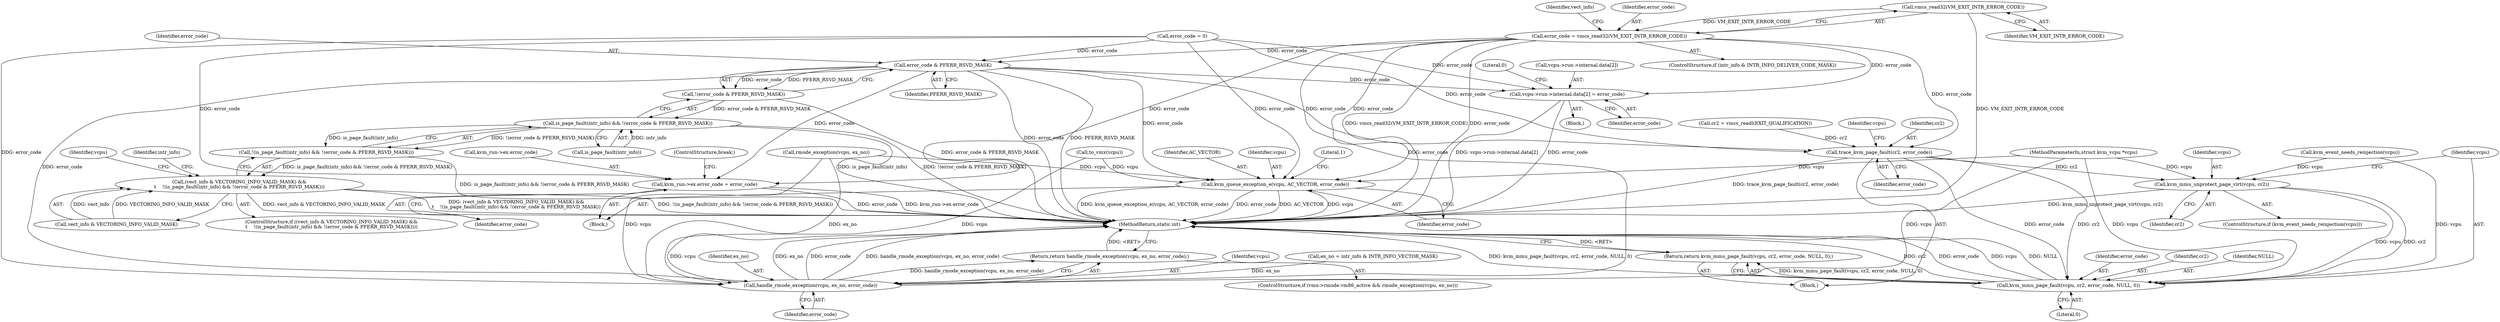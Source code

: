 digraph "0_linux_ef85b67385436ddc1998f45f1d6a210f935b3388@API" {
"1000193" [label="(Call,vmcs_read32(VM_EXIT_INTR_ERROR_CODE))"];
"1000191" [label="(Call,error_code = vmcs_read32(VM_EXIT_INTR_ERROR_CODE))"];
"1000205" [label="(Call,error_code & PFERR_RSVD_MASK)"];
"1000204" [label="(Call,!(error_code & PFERR_RSVD_MASK))"];
"1000201" [label="(Call,is_page_fault(intr_info) && !(error_code & PFERR_RSVD_MASK))"];
"1000200" [label="(Call,!(is_page_fault(intr_info) && !(error_code & PFERR_RSVD_MASK)))"];
"1000196" [label="(Call,(vect_info & VECTORING_INFO_VALID_MASK) &&\n\t    !(is_page_fault(intr_info) && !(error_code & PFERR_RSVD_MASK)))"];
"1000256" [label="(Call,vcpu->run->internal.data[2] = error_code)"];
"1000279" [label="(Call,trace_kvm_page_fault(cr2, error_code))"];
"1000285" [label="(Call,kvm_mmu_unprotect_page_virt(vcpu, cr2))"];
"1000289" [label="(Call,kvm_mmu_page_fault(vcpu, cr2, error_code, NULL, 0))"];
"1000288" [label="(Return,return kvm_mmu_page_fault(vcpu, cr2, error_code, NULL, 0);)"];
"1000311" [label="(Call,handle_rmode_exception(vcpu, ex_no, error_code))"];
"1000310" [label="(Return,return handle_rmode_exception(vcpu, ex_no, error_code);)"];
"1000319" [label="(Call,kvm_queue_exception_e(vcpu, AC_VECTOR, error_code))"];
"1000444" [label="(Call,kvm_run->ex.error_code = error_code)"];
"1000283" [label="(Call,kvm_event_needs_reinjection(vcpu))"];
"1000444" [label="(Call,kvm_run->ex.error_code = error_code)"];
"1000193" [label="(Call,vmcs_read32(VM_EXIT_INTR_ERROR_CODE))"];
"1000195" [label="(ControlStructure,if ((vect_info & VECTORING_INFO_VALID_MASK) &&\n\t    !(is_page_fault(intr_info) && !(error_code & PFERR_RSVD_MASK))))"];
"1000206" [label="(Identifier,error_code)"];
"1000204" [label="(Call,!(error_code & PFERR_RSVD_MASK))"];
"1000208" [label="(Block,)"];
"1000322" [label="(Identifier,error_code)"];
"1000451" [label="(ControlStructure,break;)"];
"1000187" [label="(ControlStructure,if (intr_info & INTR_INFO_DELIVER_CODE_MASK))"];
"1000313" [label="(Identifier,ex_no)"];
"1000294" [label="(Literal,0)"];
"1000282" [label="(ControlStructure,if (kvm_event_needs_reinjection(vcpu)))"];
"1000107" [label="(MethodParameterIn,struct kvm_vcpu *vcpu)"];
"1000288" [label="(Return,return kvm_mmu_page_fault(vcpu, cr2, error_code, NULL, 0);)"];
"1000450" [label="(Identifier,error_code)"];
"1000281" [label="(Identifier,error_code)"];
"1000290" [label="(Identifier,vcpu)"];
"1000317" [label="(Block,)"];
"1000319" [label="(Call,kvm_queue_exception_e(vcpu, AC_VECTOR, error_code))"];
"1000292" [label="(Identifier,error_code)"];
"1000201" [label="(Call,is_page_fault(intr_info) && !(error_code & PFERR_RSVD_MASK))"];
"1000112" [label="(Call,to_vmx(vcpu))"];
"1000291" [label="(Identifier,cr2)"];
"1000268" [label="(Literal,0)"];
"1000310" [label="(Return,return handle_rmode_exception(vcpu, ex_no, error_code);)"];
"1000324" [label="(Literal,1)"];
"1000196" [label="(Call,(vect_info & VECTORING_INFO_VALID_MASK) &&\n\t    !(is_page_fault(intr_info) && !(error_code & PFERR_RSVD_MASK)))"];
"1000202" [label="(Call,is_page_fault(intr_info))"];
"1000266" [label="(Identifier,error_code)"];
"1000314" [label="(Identifier,error_code)"];
"1000194" [label="(Identifier,VM_EXIT_INTR_ERROR_CODE)"];
"1000271" [label="(Identifier,intr_info)"];
"1000198" [label="(Identifier,vect_info)"];
"1000286" [label="(Identifier,vcpu)"];
"1000205" [label="(Call,error_code & PFERR_RSVD_MASK)"];
"1000200" [label="(Call,!(is_page_fault(intr_info) && !(error_code & PFERR_RSVD_MASK)))"];
"1000284" [label="(Identifier,vcpu)"];
"1000280" [label="(Identifier,cr2)"];
"1000454" [label="(MethodReturn,static int)"];
"1000212" [label="(Identifier,vcpu)"];
"1000197" [label="(Call,vect_info & VECTORING_INFO_VALID_MASK)"];
"1000307" [label="(Call,rmode_exception(vcpu, ex_no))"];
"1000312" [label="(Identifier,vcpu)"];
"1000311" [label="(Call,handle_rmode_exception(vcpu, ex_no, error_code))"];
"1000184" [label="(Call,error_code = 0)"];
"1000321" [label="(Identifier,AC_VECTOR)"];
"1000256" [label="(Call,vcpu->run->internal.data[2] = error_code)"];
"1000275" [label="(Call,cr2 = vmcs_readl(EXIT_QUALIFICATION))"];
"1000285" [label="(Call,kvm_mmu_unprotect_page_virt(vcpu, cr2))"];
"1000445" [label="(Call,kvm_run->ex.error_code)"];
"1000320" [label="(Identifier,vcpu)"];
"1000272" [label="(Block,)"];
"1000257" [label="(Call,vcpu->run->internal.data[2])"];
"1000191" [label="(Call,error_code = vmcs_read32(VM_EXIT_INTR_ERROR_CODE))"];
"1000300" [label="(ControlStructure,if (vmx->rmode.vm86_active && rmode_exception(vcpu, ex_no)))"];
"1000287" [label="(Identifier,cr2)"];
"1000293" [label="(Identifier,NULL)"];
"1000295" [label="(Call,ex_no = intr_info & INTR_INFO_VECTOR_MASK)"];
"1000192" [label="(Identifier,error_code)"];
"1000207" [label="(Identifier,PFERR_RSVD_MASK)"];
"1000279" [label="(Call,trace_kvm_page_fault(cr2, error_code))"];
"1000289" [label="(Call,kvm_mmu_page_fault(vcpu, cr2, error_code, NULL, 0))"];
"1000193" -> "1000191"  [label="AST: "];
"1000193" -> "1000194"  [label="CFG: "];
"1000194" -> "1000193"  [label="AST: "];
"1000191" -> "1000193"  [label="CFG: "];
"1000193" -> "1000454"  [label="DDG: VM_EXIT_INTR_ERROR_CODE"];
"1000193" -> "1000191"  [label="DDG: VM_EXIT_INTR_ERROR_CODE"];
"1000191" -> "1000187"  [label="AST: "];
"1000192" -> "1000191"  [label="AST: "];
"1000198" -> "1000191"  [label="CFG: "];
"1000191" -> "1000454"  [label="DDG: vmcs_read32(VM_EXIT_INTR_ERROR_CODE)"];
"1000191" -> "1000454"  [label="DDG: error_code"];
"1000191" -> "1000205"  [label="DDG: error_code"];
"1000191" -> "1000256"  [label="DDG: error_code"];
"1000191" -> "1000279"  [label="DDG: error_code"];
"1000191" -> "1000311"  [label="DDG: error_code"];
"1000191" -> "1000319"  [label="DDG: error_code"];
"1000191" -> "1000444"  [label="DDG: error_code"];
"1000205" -> "1000204"  [label="AST: "];
"1000205" -> "1000207"  [label="CFG: "];
"1000206" -> "1000205"  [label="AST: "];
"1000207" -> "1000205"  [label="AST: "];
"1000204" -> "1000205"  [label="CFG: "];
"1000205" -> "1000454"  [label="DDG: error_code"];
"1000205" -> "1000454"  [label="DDG: PFERR_RSVD_MASK"];
"1000205" -> "1000204"  [label="DDG: error_code"];
"1000205" -> "1000204"  [label="DDG: PFERR_RSVD_MASK"];
"1000184" -> "1000205"  [label="DDG: error_code"];
"1000205" -> "1000256"  [label="DDG: error_code"];
"1000205" -> "1000279"  [label="DDG: error_code"];
"1000205" -> "1000311"  [label="DDG: error_code"];
"1000205" -> "1000319"  [label="DDG: error_code"];
"1000205" -> "1000444"  [label="DDG: error_code"];
"1000204" -> "1000201"  [label="AST: "];
"1000201" -> "1000204"  [label="CFG: "];
"1000204" -> "1000454"  [label="DDG: error_code & PFERR_RSVD_MASK"];
"1000204" -> "1000201"  [label="DDG: error_code & PFERR_RSVD_MASK"];
"1000201" -> "1000200"  [label="AST: "];
"1000201" -> "1000202"  [label="CFG: "];
"1000202" -> "1000201"  [label="AST: "];
"1000200" -> "1000201"  [label="CFG: "];
"1000201" -> "1000454"  [label="DDG: is_page_fault(intr_info)"];
"1000201" -> "1000454"  [label="DDG: !(error_code & PFERR_RSVD_MASK)"];
"1000201" -> "1000200"  [label="DDG: is_page_fault(intr_info)"];
"1000201" -> "1000200"  [label="DDG: !(error_code & PFERR_RSVD_MASK)"];
"1000202" -> "1000201"  [label="DDG: intr_info"];
"1000200" -> "1000196"  [label="AST: "];
"1000196" -> "1000200"  [label="CFG: "];
"1000200" -> "1000454"  [label="DDG: is_page_fault(intr_info) && !(error_code & PFERR_RSVD_MASK)"];
"1000200" -> "1000196"  [label="DDG: is_page_fault(intr_info) && !(error_code & PFERR_RSVD_MASK)"];
"1000196" -> "1000195"  [label="AST: "];
"1000196" -> "1000197"  [label="CFG: "];
"1000197" -> "1000196"  [label="AST: "];
"1000212" -> "1000196"  [label="CFG: "];
"1000271" -> "1000196"  [label="CFG: "];
"1000196" -> "1000454"  [label="DDG: !(is_page_fault(intr_info) && !(error_code & PFERR_RSVD_MASK))"];
"1000196" -> "1000454"  [label="DDG: vect_info & VECTORING_INFO_VALID_MASK"];
"1000196" -> "1000454"  [label="DDG: (vect_info & VECTORING_INFO_VALID_MASK) &&\n\t    !(is_page_fault(intr_info) && !(error_code & PFERR_RSVD_MASK))"];
"1000197" -> "1000196"  [label="DDG: vect_info"];
"1000197" -> "1000196"  [label="DDG: VECTORING_INFO_VALID_MASK"];
"1000256" -> "1000208"  [label="AST: "];
"1000256" -> "1000266"  [label="CFG: "];
"1000257" -> "1000256"  [label="AST: "];
"1000266" -> "1000256"  [label="AST: "];
"1000268" -> "1000256"  [label="CFG: "];
"1000256" -> "1000454"  [label="DDG: error_code"];
"1000256" -> "1000454"  [label="DDG: vcpu->run->internal.data[2]"];
"1000184" -> "1000256"  [label="DDG: error_code"];
"1000279" -> "1000272"  [label="AST: "];
"1000279" -> "1000281"  [label="CFG: "];
"1000280" -> "1000279"  [label="AST: "];
"1000281" -> "1000279"  [label="AST: "];
"1000284" -> "1000279"  [label="CFG: "];
"1000279" -> "1000454"  [label="DDG: trace_kvm_page_fault(cr2, error_code)"];
"1000275" -> "1000279"  [label="DDG: cr2"];
"1000184" -> "1000279"  [label="DDG: error_code"];
"1000279" -> "1000285"  [label="DDG: cr2"];
"1000279" -> "1000289"  [label="DDG: cr2"];
"1000279" -> "1000289"  [label="DDG: error_code"];
"1000285" -> "1000282"  [label="AST: "];
"1000285" -> "1000287"  [label="CFG: "];
"1000286" -> "1000285"  [label="AST: "];
"1000287" -> "1000285"  [label="AST: "];
"1000290" -> "1000285"  [label="CFG: "];
"1000285" -> "1000454"  [label="DDG: kvm_mmu_unprotect_page_virt(vcpu, cr2)"];
"1000283" -> "1000285"  [label="DDG: vcpu"];
"1000107" -> "1000285"  [label="DDG: vcpu"];
"1000285" -> "1000289"  [label="DDG: vcpu"];
"1000285" -> "1000289"  [label="DDG: cr2"];
"1000289" -> "1000288"  [label="AST: "];
"1000289" -> "1000294"  [label="CFG: "];
"1000290" -> "1000289"  [label="AST: "];
"1000291" -> "1000289"  [label="AST: "];
"1000292" -> "1000289"  [label="AST: "];
"1000293" -> "1000289"  [label="AST: "];
"1000294" -> "1000289"  [label="AST: "];
"1000288" -> "1000289"  [label="CFG: "];
"1000289" -> "1000454"  [label="DDG: cr2"];
"1000289" -> "1000454"  [label="DDG: error_code"];
"1000289" -> "1000454"  [label="DDG: vcpu"];
"1000289" -> "1000454"  [label="DDG: NULL"];
"1000289" -> "1000454"  [label="DDG: kvm_mmu_page_fault(vcpu, cr2, error_code, NULL, 0)"];
"1000289" -> "1000288"  [label="DDG: kvm_mmu_page_fault(vcpu, cr2, error_code, NULL, 0)"];
"1000283" -> "1000289"  [label="DDG: vcpu"];
"1000107" -> "1000289"  [label="DDG: vcpu"];
"1000288" -> "1000272"  [label="AST: "];
"1000454" -> "1000288"  [label="CFG: "];
"1000288" -> "1000454"  [label="DDG: <RET>"];
"1000311" -> "1000310"  [label="AST: "];
"1000311" -> "1000314"  [label="CFG: "];
"1000312" -> "1000311"  [label="AST: "];
"1000313" -> "1000311"  [label="AST: "];
"1000314" -> "1000311"  [label="AST: "];
"1000310" -> "1000311"  [label="CFG: "];
"1000311" -> "1000454"  [label="DDG: vcpu"];
"1000311" -> "1000454"  [label="DDG: ex_no"];
"1000311" -> "1000454"  [label="DDG: handle_rmode_exception(vcpu, ex_no, error_code)"];
"1000311" -> "1000454"  [label="DDG: error_code"];
"1000311" -> "1000310"  [label="DDG: handle_rmode_exception(vcpu, ex_no, error_code)"];
"1000112" -> "1000311"  [label="DDG: vcpu"];
"1000307" -> "1000311"  [label="DDG: vcpu"];
"1000307" -> "1000311"  [label="DDG: ex_no"];
"1000107" -> "1000311"  [label="DDG: vcpu"];
"1000295" -> "1000311"  [label="DDG: ex_no"];
"1000184" -> "1000311"  [label="DDG: error_code"];
"1000310" -> "1000300"  [label="AST: "];
"1000454" -> "1000310"  [label="CFG: "];
"1000310" -> "1000454"  [label="DDG: <RET>"];
"1000319" -> "1000317"  [label="AST: "];
"1000319" -> "1000322"  [label="CFG: "];
"1000320" -> "1000319"  [label="AST: "];
"1000321" -> "1000319"  [label="AST: "];
"1000322" -> "1000319"  [label="AST: "];
"1000324" -> "1000319"  [label="CFG: "];
"1000319" -> "1000454"  [label="DDG: kvm_queue_exception_e(vcpu, AC_VECTOR, error_code)"];
"1000319" -> "1000454"  [label="DDG: error_code"];
"1000319" -> "1000454"  [label="DDG: AC_VECTOR"];
"1000319" -> "1000454"  [label="DDG: vcpu"];
"1000112" -> "1000319"  [label="DDG: vcpu"];
"1000307" -> "1000319"  [label="DDG: vcpu"];
"1000107" -> "1000319"  [label="DDG: vcpu"];
"1000184" -> "1000319"  [label="DDG: error_code"];
"1000444" -> "1000317"  [label="AST: "];
"1000444" -> "1000450"  [label="CFG: "];
"1000445" -> "1000444"  [label="AST: "];
"1000450" -> "1000444"  [label="AST: "];
"1000451" -> "1000444"  [label="CFG: "];
"1000444" -> "1000454"  [label="DDG: error_code"];
"1000444" -> "1000454"  [label="DDG: kvm_run->ex.error_code"];
"1000184" -> "1000444"  [label="DDG: error_code"];
}
